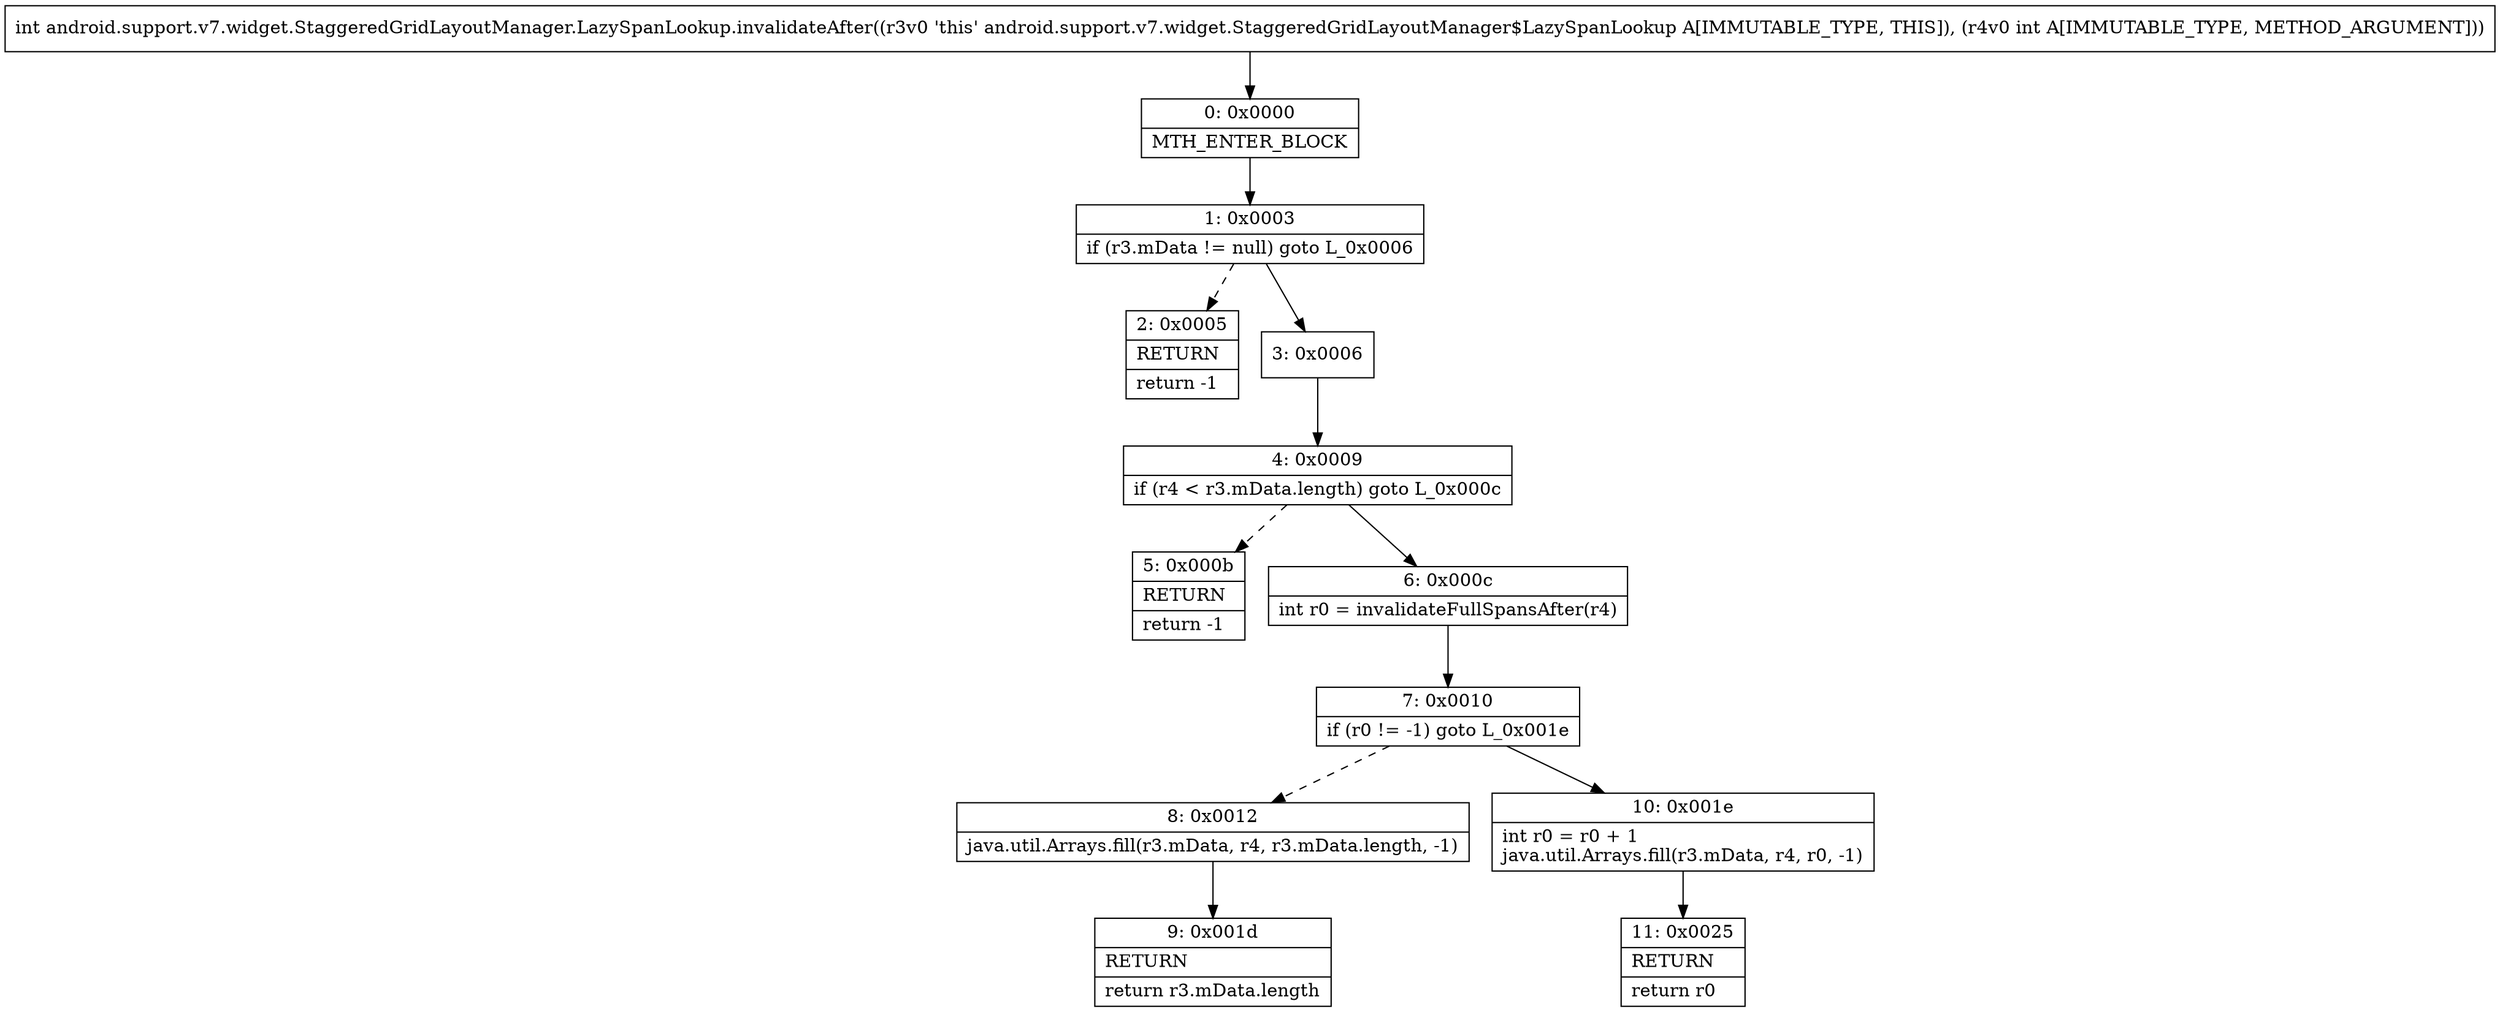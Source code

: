 digraph "CFG forandroid.support.v7.widget.StaggeredGridLayoutManager.LazySpanLookup.invalidateAfter(I)I" {
Node_0 [shape=record,label="{0\:\ 0x0000|MTH_ENTER_BLOCK\l}"];
Node_1 [shape=record,label="{1\:\ 0x0003|if (r3.mData != null) goto L_0x0006\l}"];
Node_2 [shape=record,label="{2\:\ 0x0005|RETURN\l|return \-1\l}"];
Node_3 [shape=record,label="{3\:\ 0x0006}"];
Node_4 [shape=record,label="{4\:\ 0x0009|if (r4 \< r3.mData.length) goto L_0x000c\l}"];
Node_5 [shape=record,label="{5\:\ 0x000b|RETURN\l|return \-1\l}"];
Node_6 [shape=record,label="{6\:\ 0x000c|int r0 = invalidateFullSpansAfter(r4)\l}"];
Node_7 [shape=record,label="{7\:\ 0x0010|if (r0 != \-1) goto L_0x001e\l}"];
Node_8 [shape=record,label="{8\:\ 0x0012|java.util.Arrays.fill(r3.mData, r4, r3.mData.length, \-1)\l}"];
Node_9 [shape=record,label="{9\:\ 0x001d|RETURN\l|return r3.mData.length\l}"];
Node_10 [shape=record,label="{10\:\ 0x001e|int r0 = r0 + 1\ljava.util.Arrays.fill(r3.mData, r4, r0, \-1)\l}"];
Node_11 [shape=record,label="{11\:\ 0x0025|RETURN\l|return r0\l}"];
MethodNode[shape=record,label="{int android.support.v7.widget.StaggeredGridLayoutManager.LazySpanLookup.invalidateAfter((r3v0 'this' android.support.v7.widget.StaggeredGridLayoutManager$LazySpanLookup A[IMMUTABLE_TYPE, THIS]), (r4v0 int A[IMMUTABLE_TYPE, METHOD_ARGUMENT])) }"];
MethodNode -> Node_0;
Node_0 -> Node_1;
Node_1 -> Node_2[style=dashed];
Node_1 -> Node_3;
Node_3 -> Node_4;
Node_4 -> Node_5[style=dashed];
Node_4 -> Node_6;
Node_6 -> Node_7;
Node_7 -> Node_8[style=dashed];
Node_7 -> Node_10;
Node_8 -> Node_9;
Node_10 -> Node_11;
}

